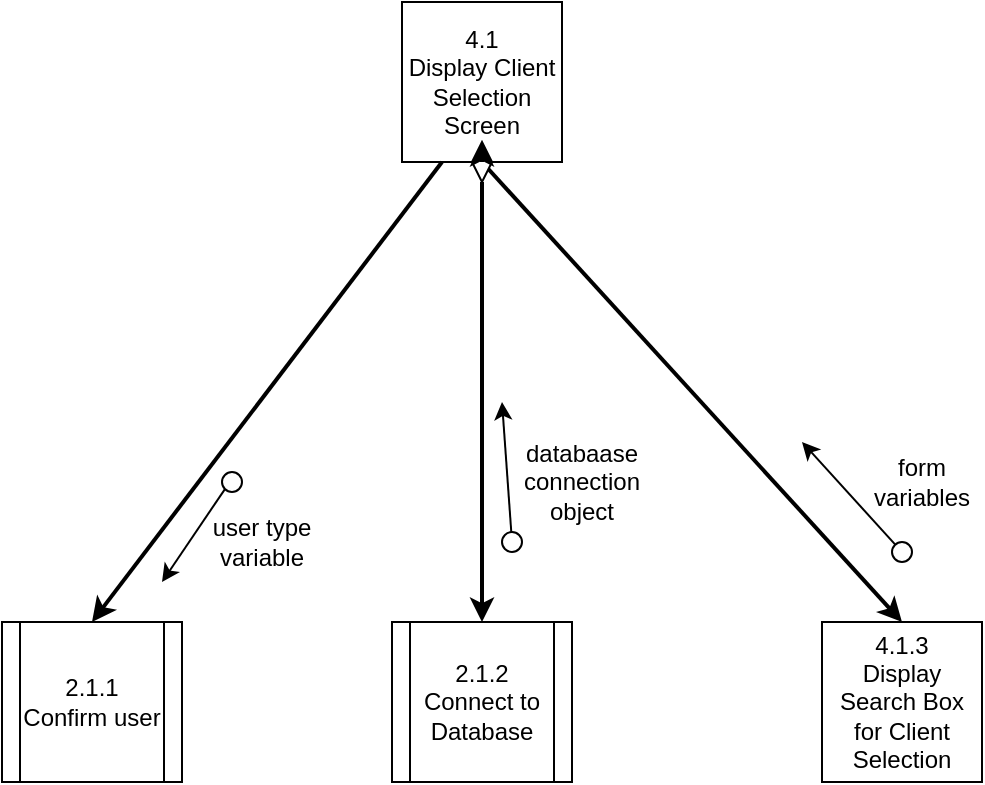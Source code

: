 <mxfile version="12.7.0" type="github" pages="4">
  <diagram id="3hFOW5Z3R_mzYnu1O9PT" name="4.1: Display Client Selection Screen">
    <mxGraphModel dx="1422" dy="762" grid="1" gridSize="10" guides="1" tooltips="1" connect="1" arrows="1" fold="1" page="1" pageScale="1" pageWidth="850" pageHeight="1100" math="0" shadow="0">
      <root>
        <mxCell id="0"/>
        <mxCell id="1" parent="0"/>
        <mxCell id="-jC7UEGRpU7TpvFKTlhZ-1" value="4.1&lt;br&gt;Display Client Selection Screen" style="whiteSpace=wrap;html=1;aspect=fixed;" parent="1" vertex="1">
          <mxGeometry x="350" y="50" width="80" height="80" as="geometry"/>
        </mxCell>
        <mxCell id="-jC7UEGRpU7TpvFKTlhZ-3" value="4.1.3&lt;br&gt;Display Search Box for Client Selection" style="whiteSpace=wrap;html=1;aspect=fixed;" parent="1" vertex="1">
          <mxGeometry x="560" y="360" width="80" height="80" as="geometry"/>
        </mxCell>
        <mxCell id="-jC7UEGRpU7TpvFKTlhZ-5" value="" style="endArrow=classic;html=1;exitX=0.5;exitY=1;exitDx=0;exitDy=0;strokeWidth=2;entryX=0.5;entryY=0;entryDx=0;entryDy=0;" parent="1" source="-jC7UEGRpU7TpvFKTlhZ-1" target="-jC7UEGRpU7TpvFKTlhZ-3" edge="1">
          <mxGeometry width="50" height="50" relative="1" as="geometry">
            <mxPoint x="490" y="220" as="sourcePoint"/>
            <mxPoint x="515" y="250" as="targetPoint"/>
          </mxGeometry>
        </mxCell>
        <mxCell id="FUqEIAW-83s2Uf2XI1ZU-1" value="2.1.2&lt;br&gt;Connect to Database" style="shape=process;whiteSpace=wrap;html=1;backgroundOutline=1;" parent="1" vertex="1">
          <mxGeometry x="345" y="360" width="90" height="80" as="geometry"/>
        </mxCell>
        <mxCell id="FUqEIAW-83s2Uf2XI1ZU-2" value="" style="endArrow=classic;html=1;strokeWidth=2;entryX=0.5;entryY=0;entryDx=0;entryDy=0;exitX=0.5;exitY=1;exitDx=0;exitDy=0;" parent="1" source="a53Tn5eMTCfNmm8YMm1Z-1" target="FUqEIAW-83s2Uf2XI1ZU-1" edge="1">
          <mxGeometry width="50" height="50" relative="1" as="geometry">
            <mxPoint x="490" y="560" as="sourcePoint"/>
            <mxPoint x="592.5" y="680" as="targetPoint"/>
          </mxGeometry>
        </mxCell>
        <mxCell id="FUqEIAW-83s2Uf2XI1ZU-3" value="2.1.1&lt;br&gt;Confirm user" style="shape=process;whiteSpace=wrap;html=1;backgroundOutline=1;" parent="1" vertex="1">
          <mxGeometry x="150" y="360" width="90" height="80" as="geometry"/>
        </mxCell>
        <mxCell id="FUqEIAW-83s2Uf2XI1ZU-4" value="" style="endArrow=classic;html=1;strokeWidth=2;entryX=0.5;entryY=0;entryDx=0;entryDy=0;exitX=0.25;exitY=1;exitDx=0;exitDy=0;" parent="1" source="-jC7UEGRpU7TpvFKTlhZ-1" target="FUqEIAW-83s2Uf2XI1ZU-3" edge="1">
          <mxGeometry width="50" height="50" relative="1" as="geometry">
            <mxPoint x="470" y="560" as="sourcePoint"/>
            <mxPoint x="525" y="680" as="targetPoint"/>
          </mxGeometry>
        </mxCell>
        <mxCell id="FUqEIAW-83s2Uf2XI1ZU-5" value="" style="endArrow=classic;html=1;exitX=0;exitY=1;exitDx=0;exitDy=0;" parent="1" source="FUqEIAW-83s2Uf2XI1ZU-6" edge="1">
          <mxGeometry width="50" height="50" relative="1" as="geometry">
            <mxPoint x="235" y="380" as="sourcePoint"/>
            <mxPoint x="230" y="340" as="targetPoint"/>
          </mxGeometry>
        </mxCell>
        <mxCell id="FUqEIAW-83s2Uf2XI1ZU-6" value="" style="ellipse;whiteSpace=wrap;html=1;aspect=fixed;fillColor=#FFFFFF;" parent="1" vertex="1">
          <mxGeometry x="260" y="285" width="10" height="10" as="geometry"/>
        </mxCell>
        <mxCell id="FUqEIAW-83s2Uf2XI1ZU-7" value="user type variable" style="text;html=1;strokeColor=none;fillColor=none;align=center;verticalAlign=middle;whiteSpace=wrap;rounded=0;" parent="1" vertex="1">
          <mxGeometry x="250" y="310" width="60" height="20" as="geometry"/>
        </mxCell>
        <mxCell id="FUqEIAW-83s2Uf2XI1ZU-8" value="" style="endArrow=classic;html=1;" parent="1" source="FUqEIAW-83s2Uf2XI1ZU-9" edge="1">
          <mxGeometry width="50" height="50" relative="1" as="geometry">
            <mxPoint x="335" y="400" as="sourcePoint"/>
            <mxPoint x="400" y="250" as="targetPoint"/>
            <Array as="points"/>
          </mxGeometry>
        </mxCell>
        <mxCell id="FUqEIAW-83s2Uf2XI1ZU-9" value="" style="ellipse;whiteSpace=wrap;html=1;aspect=fixed;fillColor=#FFFFFF;" parent="1" vertex="1">
          <mxGeometry x="400" y="315" width="10" height="10" as="geometry"/>
        </mxCell>
        <mxCell id="FUqEIAW-83s2Uf2XI1ZU-10" value="databaase connection object" style="text;html=1;strokeColor=none;fillColor=none;align=center;verticalAlign=middle;whiteSpace=wrap;rounded=0;" parent="1" vertex="1">
          <mxGeometry x="410" y="280" width="60" height="20" as="geometry"/>
        </mxCell>
        <mxCell id="FUqEIAW-83s2Uf2XI1ZU-15" value="form variables" style="text;html=1;strokeColor=none;fillColor=none;align=center;verticalAlign=middle;whiteSpace=wrap;rounded=0;" parent="1" vertex="1">
          <mxGeometry x="580" y="280" width="60" height="20" as="geometry"/>
        </mxCell>
        <mxCell id="FUqEIAW-83s2Uf2XI1ZU-16" value="" style="endArrow=classic;html=1;" parent="1" source="FUqEIAW-83s2Uf2XI1ZU-17" edge="1">
          <mxGeometry width="50" height="50" relative="1" as="geometry">
            <mxPoint x="530" y="410" as="sourcePoint"/>
            <mxPoint x="550" y="270" as="targetPoint"/>
            <Array as="points"/>
          </mxGeometry>
        </mxCell>
        <mxCell id="FUqEIAW-83s2Uf2XI1ZU-17" value="" style="ellipse;whiteSpace=wrap;html=1;aspect=fixed;fillColor=#FFFFFF;" parent="1" vertex="1">
          <mxGeometry x="595" y="320" width="10" height="10" as="geometry"/>
        </mxCell>
        <mxCell id="a53Tn5eMTCfNmm8YMm1Z-1" value="" style="rhombus;whiteSpace=wrap;html=1;" vertex="1" parent="1">
          <mxGeometry x="385" y="120" width="10" height="20" as="geometry"/>
        </mxCell>
        <mxCell id="a53Tn5eMTCfNmm8YMm1Z-6" value="" style="endArrow=classic;html=1;strokeWidth=2;entryX=0.5;entryY=0;entryDx=0;entryDy=0;exitX=0.5;exitY=1;exitDx=0;exitDy=0;" edge="1" parent="1" source="-jC7UEGRpU7TpvFKTlhZ-1" target="a53Tn5eMTCfNmm8YMm1Z-1">
          <mxGeometry width="50" height="50" relative="1" as="geometry">
            <mxPoint x="390" y="130" as="sourcePoint"/>
            <mxPoint x="390" y="360" as="targetPoint"/>
          </mxGeometry>
        </mxCell>
      </root>
    </mxGraphModel>
  </diagram>
  <diagram id="F1RM_9q_jcx5Py3mtiUx" name="4.2: Display List of Matching Clients">
    <mxGraphModel dx="1422" dy="762" grid="1" gridSize="10" guides="1" tooltips="1" connect="1" arrows="1" fold="1" page="1" pageScale="1" pageWidth="850" pageHeight="1100" math="0" shadow="0">
      <root>
        <mxCell id="-Nr-P25xU1xOzqZdTJlo-0"/>
        <mxCell id="-Nr-P25xU1xOzqZdTJlo-1" parent="-Nr-P25xU1xOzqZdTJlo-0"/>
        <mxCell id="dCQ53-PawWf8rJ2kzAHl-10" value="4.2&lt;br&gt;Display List of Matching Clients" style="whiteSpace=wrap;html=1;aspect=fixed;" parent="-Nr-P25xU1xOzqZdTJlo-1" vertex="1">
          <mxGeometry x="365" y="60" width="80" height="80" as="geometry"/>
        </mxCell>
        <mxCell id="dCQ53-PawWf8rJ2kzAHl-12" value="4.2.3&lt;br&gt;Display List of Clients Matching Search" style="whiteSpace=wrap;html=1;aspect=fixed;" parent="-Nr-P25xU1xOzqZdTJlo-1" vertex="1">
          <mxGeometry x="560" y="400" width="80" height="80" as="geometry"/>
        </mxCell>
        <mxCell id="dCQ53-PawWf8rJ2kzAHl-13" value="" style="endArrow=classic;html=1;exitX=0.75;exitY=1;exitDx=0;exitDy=0;strokeWidth=2;entryX=0.5;entryY=0;entryDx=0;entryDy=0;" parent="-Nr-P25xU1xOzqZdTJlo-1" source="dCQ53-PawWf8rJ2kzAHl-10" target="dCQ53-PawWf8rJ2kzAHl-12" edge="1">
          <mxGeometry width="50" height="50" relative="1" as="geometry">
            <mxPoint x="500" y="230" as="sourcePoint"/>
            <mxPoint x="525" y="260" as="targetPoint"/>
          </mxGeometry>
        </mxCell>
        <mxCell id="dCQ53-PawWf8rJ2kzAHl-14" value="" style="endArrow=classic;html=1;exitX=0.25;exitY=1;exitDx=0;exitDy=0;entryX=0.5;entryY=0;entryDx=0;entryDy=0;strokeWidth=2;" parent="-Nr-P25xU1xOzqZdTJlo-1" source="dCQ53-PawWf8rJ2kzAHl-10" target="dCQ53-PawWf8rJ2kzAHl-19" edge="1">
          <mxGeometry width="50" height="50" relative="1" as="geometry">
            <mxPoint x="250" y="180" as="sourcePoint"/>
            <mxPoint x="240" y="260" as="targetPoint"/>
          </mxGeometry>
        </mxCell>
        <mxCell id="dCQ53-PawWf8rJ2kzAHl-15" value="" style="endArrow=classic;html=1;exitX=0.5;exitY=1;exitDx=0;exitDy=0;entryX=0.5;entryY=0;entryDx=0;entryDy=0;strokeWidth=2;" parent="-Nr-P25xU1xOzqZdTJlo-1" source="dCQ53-PawWf8rJ2kzAHl-10" target="dCQ53-PawWf8rJ2kzAHl-18" edge="1">
          <mxGeometry width="50" height="50" relative="1" as="geometry">
            <mxPoint x="407.5" y="160" as="sourcePoint"/>
            <mxPoint x="400" y="260" as="targetPoint"/>
          </mxGeometry>
        </mxCell>
        <mxCell id="dCQ53-PawWf8rJ2kzAHl-16" value="3.2.2.1&lt;br&gt;Retrieve Records for Clients that Match Search" style="shape=process;whiteSpace=wrap;html=1;backgroundOutline=1;" parent="-Nr-P25xU1xOzqZdTJlo-1" vertex="1">
          <mxGeometry x="355" y="650" width="100" height="90" as="geometry"/>
        </mxCell>
        <mxCell id="dCQ53-PawWf8rJ2kzAHl-17" value="" style="endArrow=classic;html=1;strokeWidth=2;entryX=0.5;entryY=0;entryDx=0;entryDy=0;exitX=0.5;exitY=1;exitDx=0;exitDy=0;" parent="-Nr-P25xU1xOzqZdTJlo-1" source="dCQ53-PawWf8rJ2kzAHl-18" target="dCQ53-PawWf8rJ2kzAHl-16" edge="1">
          <mxGeometry width="50" height="50" relative="1" as="geometry">
            <mxPoint x="320" y="480" as="sourcePoint"/>
            <mxPoint x="425" y="572.5" as="targetPoint"/>
          </mxGeometry>
        </mxCell>
        <mxCell id="dCQ53-PawWf8rJ2kzAHl-18" value="1.1.4&lt;br&gt;Get Required Information from Database" style="shape=process;whiteSpace=wrap;html=1;backgroundOutline=1;" parent="-Nr-P25xU1xOzqZdTJlo-1" vertex="1">
          <mxGeometry x="360" y="400" width="90" height="90" as="geometry"/>
        </mxCell>
        <mxCell id="dCQ53-PawWf8rJ2kzAHl-19" value="1.1.3&lt;br&gt;Connect to Database" style="shape=process;whiteSpace=wrap;html=1;backgroundOutline=1;" parent="-Nr-P25xU1xOzqZdTJlo-1" vertex="1">
          <mxGeometry x="160" y="400" width="90" height="80" as="geometry"/>
        </mxCell>
        <mxCell id="ieg59urQV2q8lDzfG4ak-0" value="" style="endArrow=classic;html=1;" parent="-Nr-P25xU1xOzqZdTJlo-1" source="ieg59urQV2q8lDzfG4ak-1" edge="1">
          <mxGeometry width="50" height="50" relative="1" as="geometry">
            <mxPoint x="135" y="440" as="sourcePoint"/>
            <mxPoint x="250" y="290" as="targetPoint"/>
            <Array as="points"/>
          </mxGeometry>
        </mxCell>
        <mxCell id="ieg59urQV2q8lDzfG4ak-1" value="" style="ellipse;whiteSpace=wrap;html=1;aspect=fixed;fillColor=#FFFFFF;" parent="-Nr-P25xU1xOzqZdTJlo-1" vertex="1">
          <mxGeometry x="200" y="355" width="10" height="10" as="geometry"/>
        </mxCell>
        <mxCell id="ieg59urQV2q8lDzfG4ak-2" value="databaase connection object" style="text;html=1;strokeColor=none;fillColor=none;align=center;verticalAlign=middle;whiteSpace=wrap;rounded=0;" parent="-Nr-P25xU1xOzqZdTJlo-1" vertex="1">
          <mxGeometry x="160" y="300" width="60" height="20" as="geometry"/>
        </mxCell>
        <mxCell id="xuG-55B-NNox57E8hvYv-0" value="form variables" style="text;html=1;strokeColor=none;fillColor=none;align=center;verticalAlign=middle;whiteSpace=wrap;rounded=0;" parent="-Nr-P25xU1xOzqZdTJlo-1" vertex="1">
          <mxGeometry x="330" y="300" width="60" height="20" as="geometry"/>
        </mxCell>
        <mxCell id="xuG-55B-NNox57E8hvYv-1" value="" style="endArrow=classic;html=1;exitX=0.5;exitY=1;exitDx=0;exitDy=0;" parent="-Nr-P25xU1xOzqZdTJlo-1" source="xuG-55B-NNox57E8hvYv-2" edge="1">
          <mxGeometry width="50" height="50" relative="1" as="geometry">
            <mxPoint x="400" y="280" as="sourcePoint"/>
            <mxPoint x="385" y="350" as="targetPoint"/>
            <Array as="points"/>
          </mxGeometry>
        </mxCell>
        <mxCell id="xuG-55B-NNox57E8hvYv-2" value="" style="ellipse;whiteSpace=wrap;html=1;aspect=fixed;fillColor=#FFFFFF;" parent="-Nr-P25xU1xOzqZdTJlo-1" vertex="1">
          <mxGeometry x="380" y="270" width="10" height="10" as="geometry"/>
        </mxCell>
        <mxCell id="xuG-55B-NNox57E8hvYv-5" value="form variables" style="text;html=1;strokeColor=none;fillColor=none;align=center;verticalAlign=middle;whiteSpace=wrap;rounded=0;" parent="-Nr-P25xU1xOzqZdTJlo-1" vertex="1">
          <mxGeometry x="340" y="570" width="60" height="20" as="geometry"/>
        </mxCell>
        <mxCell id="xuG-55B-NNox57E8hvYv-6" value="" style="endArrow=classic;html=1;exitX=0.5;exitY=1;exitDx=0;exitDy=0;" parent="-Nr-P25xU1xOzqZdTJlo-1" source="xuG-55B-NNox57E8hvYv-7" edge="1">
          <mxGeometry width="50" height="50" relative="1" as="geometry">
            <mxPoint x="410" y="550" as="sourcePoint"/>
            <mxPoint x="395" y="620" as="targetPoint"/>
            <Array as="points"/>
          </mxGeometry>
        </mxCell>
        <mxCell id="xuG-55B-NNox57E8hvYv-7" value="" style="ellipse;whiteSpace=wrap;html=1;aspect=fixed;fillColor=#FFFFFF;" parent="-Nr-P25xU1xOzqZdTJlo-1" vertex="1">
          <mxGeometry x="390" y="540" width="10" height="10" as="geometry"/>
        </mxCell>
        <mxCell id="xuG-55B-NNox57E8hvYv-8" value="clients that match search" style="text;html=1;strokeColor=none;fillColor=none;align=center;verticalAlign=middle;whiteSpace=wrap;rounded=0;" parent="-Nr-P25xU1xOzqZdTJlo-1" vertex="1">
          <mxGeometry x="420" y="570" width="60" height="20" as="geometry"/>
        </mxCell>
        <mxCell id="xuG-55B-NNox57E8hvYv-9" value="" style="endArrow=classic;html=1;exitX=0.5;exitY=1;exitDx=0;exitDy=0;" parent="-Nr-P25xU1xOzqZdTJlo-1" source="xuG-55B-NNox57E8hvYv-10" edge="1">
          <mxGeometry width="50" height="50" relative="1" as="geometry">
            <mxPoint x="490" y="550" as="sourcePoint"/>
            <mxPoint x="415" y="540" as="targetPoint"/>
            <Array as="points"/>
          </mxGeometry>
        </mxCell>
        <mxCell id="xuG-55B-NNox57E8hvYv-10" value="" style="ellipse;whiteSpace=wrap;html=1;aspect=fixed;fillColor=#FFFFFF;" parent="-Nr-P25xU1xOzqZdTJlo-1" vertex="1">
          <mxGeometry x="410" y="610" width="10" height="10" as="geometry"/>
        </mxCell>
        <mxCell id="xuG-55B-NNox57E8hvYv-12" value="" style="endArrow=classic;html=1;exitX=0.5;exitY=1;exitDx=0;exitDy=0;" parent="-Nr-P25xU1xOzqZdTJlo-1" source="xuG-55B-NNox57E8hvYv-13" edge="1">
          <mxGeometry width="50" height="50" relative="1" as="geometry">
            <mxPoint x="500" y="280" as="sourcePoint"/>
            <mxPoint x="425" y="270" as="targetPoint"/>
            <Array as="points"/>
          </mxGeometry>
        </mxCell>
        <mxCell id="xuG-55B-NNox57E8hvYv-13" value="" style="ellipse;whiteSpace=wrap;html=1;aspect=fixed;fillColor=#FFFFFF;" parent="-Nr-P25xU1xOzqZdTJlo-1" vertex="1">
          <mxGeometry x="420" y="340" width="10" height="10" as="geometry"/>
        </mxCell>
        <mxCell id="xuG-55B-NNox57E8hvYv-14" value="clients that match search" style="text;html=1;strokeColor=none;fillColor=none;align=center;verticalAlign=middle;whiteSpace=wrap;rounded=0;" parent="-Nr-P25xU1xOzqZdTJlo-1" vertex="1">
          <mxGeometry x="430" y="300" width="60" height="20" as="geometry"/>
        </mxCell>
        <mxCell id="xuG-55B-NNox57E8hvYv-15" value="" style="endArrow=classic;html=1;exitX=1;exitY=1;exitDx=0;exitDy=0;" parent="-Nr-P25xU1xOzqZdTJlo-1" source="xuG-55B-NNox57E8hvYv-16" edge="1">
          <mxGeometry width="50" height="50" relative="1" as="geometry">
            <mxPoint x="590" y="245" as="sourcePoint"/>
            <mxPoint x="570" y="385" as="targetPoint"/>
            <Array as="points"/>
          </mxGeometry>
        </mxCell>
        <mxCell id="xuG-55B-NNox57E8hvYv-16" value="" style="ellipse;whiteSpace=wrap;html=1;aspect=fixed;fillColor=#FFFFFF;" parent="-Nr-P25xU1xOzqZdTJlo-1" vertex="1">
          <mxGeometry x="510" y="305" width="10" height="10" as="geometry"/>
        </mxCell>
        <mxCell id="xuG-55B-NNox57E8hvYv-17" value="clients that match search" style="text;html=1;strokeColor=none;fillColor=none;align=center;verticalAlign=middle;whiteSpace=wrap;rounded=0;" parent="-Nr-P25xU1xOzqZdTJlo-1" vertex="1">
          <mxGeometry x="480" y="355" width="60" height="20" as="geometry"/>
        </mxCell>
        <mxCell id="XR7LbfMyW3Y3ejbgkXcj-0" value="" style="endArrow=classic;html=1;" parent="-Nr-P25xU1xOzqZdTJlo-1" source="XR7LbfMyW3Y3ejbgkXcj-1" edge="1">
          <mxGeometry width="50" height="50" relative="1" as="geometry">
            <mxPoint x="530" y="450" as="sourcePoint"/>
            <mxPoint x="550" y="300" as="targetPoint"/>
            <Array as="points"/>
          </mxGeometry>
        </mxCell>
        <mxCell id="XR7LbfMyW3Y3ejbgkXcj-1" value="" style="ellipse;whiteSpace=wrap;html=1;aspect=fixed;fillColor=#FFFFFF;" parent="-Nr-P25xU1xOzqZdTJlo-1" vertex="1">
          <mxGeometry x="595" y="365" width="10" height="10" as="geometry"/>
        </mxCell>
        <mxCell id="XR7LbfMyW3Y3ejbgkXcj-2" value="selected client" style="text;html=1;strokeColor=none;fillColor=none;align=center;verticalAlign=middle;whiteSpace=wrap;rounded=0;" parent="-Nr-P25xU1xOzqZdTJlo-1" vertex="1">
          <mxGeometry x="580" y="305" width="60" height="20" as="geometry"/>
        </mxCell>
      </root>
    </mxGraphModel>
  </diagram>
  <diagram id="xISIQRQe_gho9sSVnVKx" name="4.3: Retrieve Client Information">
    <mxGraphModel dx="1422" dy="762" grid="1" gridSize="10" guides="1" tooltips="1" connect="1" arrows="1" fold="1" page="1" pageScale="1" pageWidth="850" pageHeight="1100" math="0" shadow="0">
      <root>
        <mxCell id="cdTqETiYfnMIgkRR2k1p-0"/>
        <mxCell id="cdTqETiYfnMIgkRR2k1p-1" parent="cdTqETiYfnMIgkRR2k1p-0"/>
        <mxCell id="aB-P10DCuMT9wa6v4tdq-0" value="4.3&lt;br&gt;Retrieve Client Information" style="whiteSpace=wrap;html=1;aspect=fixed;" parent="cdTqETiYfnMIgkRR2k1p-1" vertex="1">
          <mxGeometry x="355" y="50" width="80" height="80" as="geometry"/>
        </mxCell>
        <mxCell id="aB-P10DCuMT9wa6v4tdq-1" value="4.3.2&lt;br&gt;Display Information of Selected Client to be Edited" style="whiteSpace=wrap;html=1;aspect=fixed;" parent="cdTqETiYfnMIgkRR2k1p-1" vertex="1">
          <mxGeometry x="490" y="240" width="90" height="90" as="geometry"/>
        </mxCell>
        <mxCell id="aB-P10DCuMT9wa6v4tdq-2" value="" style="endArrow=classic;html=1;exitX=0.75;exitY=1;exitDx=0;exitDy=0;strokeWidth=2;entryX=0.5;entryY=0;entryDx=0;entryDy=0;" parent="cdTqETiYfnMIgkRR2k1p-1" source="aB-P10DCuMT9wa6v4tdq-0" target="aB-P10DCuMT9wa6v4tdq-1" edge="1">
          <mxGeometry width="50" height="50" relative="1" as="geometry">
            <mxPoint x="490" y="220" as="sourcePoint"/>
            <mxPoint x="515" y="250" as="targetPoint"/>
          </mxGeometry>
        </mxCell>
        <mxCell id="aB-P10DCuMT9wa6v4tdq-3" value="" style="endArrow=classic;html=1;exitX=0.25;exitY=1;exitDx=0;exitDy=0;entryX=0.5;entryY=0;entryDx=0;entryDy=0;strokeWidth=2;" parent="cdTqETiYfnMIgkRR2k1p-1" source="aB-P10DCuMT9wa6v4tdq-0" target="aB-P10DCuMT9wa6v4tdq-5" edge="1">
          <mxGeometry width="50" height="50" relative="1" as="geometry">
            <mxPoint x="397.5" y="150" as="sourcePoint"/>
            <mxPoint x="390" y="250" as="targetPoint"/>
          </mxGeometry>
        </mxCell>
        <mxCell id="aB-P10DCuMT9wa6v4tdq-4" value="" style="endArrow=classic;html=1;strokeWidth=2;entryX=0.5;entryY=0;entryDx=0;entryDy=0;exitX=0.5;exitY=1;exitDx=0;exitDy=0;" parent="cdTqETiYfnMIgkRR2k1p-1" source="aB-P10DCuMT9wa6v4tdq-5" target="aB-P10DCuMT9wa6v4tdq-6" edge="1">
          <mxGeometry width="50" height="50" relative="1" as="geometry">
            <mxPoint x="305" y="330" as="sourcePoint"/>
            <mxPoint x="270" y="400" as="targetPoint"/>
          </mxGeometry>
        </mxCell>
        <mxCell id="aB-P10DCuMT9wa6v4tdq-5" value="1.1.4&lt;br&gt;Get Required Information from Database" style="shape=process;whiteSpace=wrap;html=1;backgroundOutline=1;" parent="cdTqETiYfnMIgkRR2k1p-1" vertex="1">
          <mxGeometry x="225" y="240" width="90" height="90" as="geometry"/>
        </mxCell>
        <mxCell id="aB-P10DCuMT9wa6v4tdq-6" value="4.3.1.1&lt;br&gt;Retrieve Record of Selected Client" style="whiteSpace=wrap;html=1;aspect=fixed;" parent="cdTqETiYfnMIgkRR2k1p-1" vertex="1">
          <mxGeometry x="80" y="480" width="80" height="80" as="geometry"/>
        </mxCell>
        <mxCell id="aB-P10DCuMT9wa6v4tdq-8" value="" style="endArrow=classic;html=1;strokeWidth=2;entryX=0.5;entryY=0;entryDx=0;entryDy=0;exitX=0.5;exitY=1;exitDx=0;exitDy=0;" parent="cdTqETiYfnMIgkRR2k1p-1" source="aB-P10DCuMT9wa6v4tdq-5" target="aB-P10DCuMT9wa6v4tdq-18" edge="1">
          <mxGeometry width="50" height="50" relative="1" as="geometry">
            <mxPoint x="290" y="350" as="sourcePoint"/>
            <mxPoint x="340" y="390" as="targetPoint"/>
          </mxGeometry>
        </mxCell>
        <mxCell id="aB-P10DCuMT9wa6v4tdq-18" value="2.1.4.1&lt;br&gt;Retrieve List of Group Homes from Group Home Table" style="shape=process;whiteSpace=wrap;html=1;backgroundOutline=1;" parent="cdTqETiYfnMIgkRR2k1p-1" vertex="1">
          <mxGeometry x="335" y="480" width="100" height="90" as="geometry"/>
        </mxCell>
        <mxCell id="WA6iJantBficnbpjdJEr-0" value="selected client information" style="text;html=1;strokeColor=none;fillColor=none;align=center;verticalAlign=middle;whiteSpace=wrap;rounded=0;" parent="cdTqETiYfnMIgkRR2k1p-1" vertex="1">
          <mxGeometry x="255" y="140" width="60" height="20" as="geometry"/>
        </mxCell>
        <mxCell id="MhI_9DV8TZqwXDDJCkkJ-0" value="" style="endArrow=classic;html=1;exitX=0;exitY=1;exitDx=0;exitDy=0;" parent="cdTqETiYfnMIgkRR2k1p-1" source="MhI_9DV8TZqwXDDJCkkJ-1" edge="1">
          <mxGeometry width="50" height="50" relative="1" as="geometry">
            <mxPoint x="340" y="140" as="sourcePoint"/>
            <mxPoint x="290" y="200" as="targetPoint"/>
            <Array as="points"/>
          </mxGeometry>
        </mxCell>
        <mxCell id="MhI_9DV8TZqwXDDJCkkJ-1" value="" style="ellipse;whiteSpace=wrap;html=1;aspect=fixed;fillColor=#FFFFFF;" parent="cdTqETiYfnMIgkRR2k1p-1" vertex="1">
          <mxGeometry x="335" y="140" width="10" height="10" as="geometry"/>
        </mxCell>
        <mxCell id="MhI_9DV8TZqwXDDJCkkJ-3" value="" style="endArrow=classic;html=1;" parent="cdTqETiYfnMIgkRR2k1p-1" target="MhI_9DV8TZqwXDDJCkkJ-1" edge="1">
          <mxGeometry width="50" height="50" relative="1" as="geometry">
            <mxPoint x="340" y="140" as="sourcePoint"/>
            <mxPoint x="290" y="190" as="targetPoint"/>
            <Array as="points"/>
          </mxGeometry>
        </mxCell>
        <mxCell id="VfBUkJMUV-wUwRXfR-bq-16" value="query database for client&amp;nbsp;" style="text;html=1;strokeColor=none;fillColor=none;align=center;verticalAlign=middle;whiteSpace=wrap;rounded=0;" parent="cdTqETiYfnMIgkRR2k1p-1" vertex="1">
          <mxGeometry x="135" y="360" width="60" height="20" as="geometry"/>
        </mxCell>
        <mxCell id="VfBUkJMUV-wUwRXfR-bq-17" value="" style="endArrow=classic;html=1;exitX=0;exitY=1;exitDx=0;exitDy=0;" parent="cdTqETiYfnMIgkRR2k1p-1" source="VfBUkJMUV-wUwRXfR-bq-18" edge="1">
          <mxGeometry width="50" height="50" relative="1" as="geometry">
            <mxPoint x="225" y="380" as="sourcePoint"/>
            <mxPoint x="160" y="420" as="targetPoint"/>
            <Array as="points"/>
          </mxGeometry>
        </mxCell>
        <mxCell id="VfBUkJMUV-wUwRXfR-bq-18" value="" style="ellipse;whiteSpace=wrap;html=1;aspect=fixed;fillColor=#FFFFFF;" parent="cdTqETiYfnMIgkRR2k1p-1" vertex="1">
          <mxGeometry x="205" y="360" width="10" height="10" as="geometry"/>
        </mxCell>
        <mxCell id="VfBUkJMUV-wUwRXfR-bq-20" value="client information" style="text;html=1;strokeColor=none;fillColor=none;align=center;verticalAlign=middle;whiteSpace=wrap;rounded=0;" parent="cdTqETiYfnMIgkRR2k1p-1" vertex="1">
          <mxGeometry x="195" y="415" width="60" height="40" as="geometry"/>
        </mxCell>
        <mxCell id="VfBUkJMUV-wUwRXfR-bq-21" value="" style="endArrow=classic;html=1;exitX=0;exitY=1;exitDx=0;exitDy=0;" parent="cdTqETiYfnMIgkRR2k1p-1" source="VfBUkJMUV-wUwRXfR-bq-22" edge="1">
          <mxGeometry width="50" height="50" relative="1" as="geometry">
            <mxPoint x="265" y="600" as="sourcePoint"/>
            <mxPoint x="240" y="390" as="targetPoint"/>
            <Array as="points"/>
          </mxGeometry>
        </mxCell>
        <mxCell id="VfBUkJMUV-wUwRXfR-bq-22" value="" style="ellipse;whiteSpace=wrap;html=1;aspect=fixed;fillColor=#FFFFFF;" parent="cdTqETiYfnMIgkRR2k1p-1" vertex="1">
          <mxGeometry x="180" y="440" width="10" height="10" as="geometry"/>
        </mxCell>
        <mxCell id="VfBUkJMUV-wUwRXfR-bq-24" value="query database for group home" style="text;html=1;strokeColor=none;fillColor=none;align=center;verticalAlign=middle;whiteSpace=wrap;rounded=0;" parent="cdTqETiYfnMIgkRR2k1p-1" vertex="1">
          <mxGeometry x="275" y="445" width="60" height="20" as="geometry"/>
        </mxCell>
        <mxCell id="VfBUkJMUV-wUwRXfR-bq-25" value="" style="endArrow=classic;html=1;exitX=1;exitY=1;exitDx=0;exitDy=0;" parent="cdTqETiYfnMIgkRR2k1p-1" source="VfBUkJMUV-wUwRXfR-bq-26" edge="1">
          <mxGeometry width="50" height="50" relative="1" as="geometry">
            <mxPoint x="340" y="400" as="sourcePoint"/>
            <mxPoint x="360" y="470" as="targetPoint"/>
            <Array as="points"/>
          </mxGeometry>
        </mxCell>
        <mxCell id="VfBUkJMUV-wUwRXfR-bq-26" value="" style="ellipse;whiteSpace=wrap;html=1;aspect=fixed;fillColor=#FFFFFF;" parent="cdTqETiYfnMIgkRR2k1p-1" vertex="1">
          <mxGeometry x="305" y="405" width="10" height="10" as="geometry"/>
        </mxCell>
        <mxCell id="VfBUkJMUV-wUwRXfR-bq-28" value="group home information" style="text;html=1;strokeColor=none;fillColor=none;align=center;verticalAlign=middle;whiteSpace=wrap;rounded=0;" parent="cdTqETiYfnMIgkRR2k1p-1" vertex="1">
          <mxGeometry x="365" y="390" width="60" height="40" as="geometry"/>
        </mxCell>
        <mxCell id="VfBUkJMUV-wUwRXfR-bq-29" value="" style="endArrow=classic;html=1;exitX=0;exitY=0;exitDx=0;exitDy=0;" parent="cdTqETiYfnMIgkRR2k1p-1" source="VfBUkJMUV-wUwRXfR-bq-30" edge="1">
          <mxGeometry width="50" height="50" relative="1" as="geometry">
            <mxPoint x="430" y="600" as="sourcePoint"/>
            <mxPoint x="340" y="400" as="targetPoint"/>
            <Array as="points"/>
          </mxGeometry>
        </mxCell>
        <mxCell id="VfBUkJMUV-wUwRXfR-bq-30" value="" style="ellipse;whiteSpace=wrap;html=1;aspect=fixed;fillColor=#FFFFFF;" parent="cdTqETiYfnMIgkRR2k1p-1" vertex="1">
          <mxGeometry x="380" y="450" width="10" height="10" as="geometry"/>
        </mxCell>
        <mxCell id="VfBUkJMUV-wUwRXfR-bq-35" value="group home&lt;br&gt;&amp;amp; client information" style="text;html=1;strokeColor=none;fillColor=none;align=center;verticalAlign=middle;whiteSpace=wrap;rounded=0;" parent="cdTqETiYfnMIgkRR2k1p-1" vertex="1">
          <mxGeometry x="325" y="195" width="60" height="40" as="geometry"/>
        </mxCell>
        <mxCell id="VfBUkJMUV-wUwRXfR-bq-36" value="" style="endArrow=classic;html=1;exitX=1;exitY=0;exitDx=0;exitDy=0;" parent="cdTqETiYfnMIgkRR2k1p-1" source="VfBUkJMUV-wUwRXfR-bq-37" edge="1">
          <mxGeometry width="50" height="50" relative="1" as="geometry">
            <mxPoint x="430" y="420" as="sourcePoint"/>
            <mxPoint x="370" y="160" as="targetPoint"/>
            <Array as="points"/>
          </mxGeometry>
        </mxCell>
        <mxCell id="VfBUkJMUV-wUwRXfR-bq-37" value="" style="ellipse;whiteSpace=wrap;html=1;aspect=fixed;fillColor=#FFFFFF;" parent="cdTqETiYfnMIgkRR2k1p-1" vertex="1">
          <mxGeometry x="315" y="210" width="10" height="10" as="geometry"/>
        </mxCell>
        <mxCell id="VfBUkJMUV-wUwRXfR-bq-41" value="group home&lt;br&gt;&amp;amp; client information" style="text;html=1;strokeColor=none;fillColor=none;align=center;verticalAlign=middle;whiteSpace=wrap;rounded=0;" parent="cdTqETiYfnMIgkRR2k1p-1" vertex="1">
          <mxGeometry x="400" y="195" width="60" height="40" as="geometry"/>
        </mxCell>
        <mxCell id="VfBUkJMUV-wUwRXfR-bq-42" value="" style="endArrow=classic;html=1;exitX=1;exitY=1;exitDx=0;exitDy=0;" parent="cdTqETiYfnMIgkRR2k1p-1" source="VfBUkJMUV-wUwRXfR-bq-43" edge="1">
          <mxGeometry width="50" height="50" relative="1" as="geometry">
            <mxPoint x="505" y="420" as="sourcePoint"/>
            <mxPoint x="490" y="230" as="targetPoint"/>
            <Array as="points"/>
          </mxGeometry>
        </mxCell>
        <mxCell id="VfBUkJMUV-wUwRXfR-bq-43" value="" style="ellipse;whiteSpace=wrap;html=1;aspect=fixed;fillColor=#FFFFFF;" parent="cdTqETiYfnMIgkRR2k1p-1" vertex="1">
          <mxGeometry x="425" y="165" width="10" height="10" as="geometry"/>
        </mxCell>
        <mxCell id="as2-aul3CNWwFJYwgWLk-1" value="" style="endArrow=classic;html=1;exitX=1;exitY=1;exitDx=0;exitDy=0;" parent="cdTqETiYfnMIgkRR2k1p-1" source="as2-aul3CNWwFJYwgWLk-2" edge="1">
          <mxGeometry width="50" height="50" relative="1" as="geometry">
            <mxPoint x="615" y="380" as="sourcePoint"/>
            <mxPoint x="450" y="140" as="targetPoint"/>
            <Array as="points"/>
          </mxGeometry>
        </mxCell>
        <mxCell id="as2-aul3CNWwFJYwgWLk-2" value="" style="ellipse;whiteSpace=wrap;html=1;aspect=fixed;fillColor=#FFFFFF;" parent="cdTqETiYfnMIgkRR2k1p-1" vertex="1">
          <mxGeometry x="510" y="195" width="10" height="10" as="geometry"/>
        </mxCell>
        <mxCell id="Yla2l5NkpeeCR4cRD5Ed-2" value="Text" style="text;html=1;align=center;verticalAlign=middle;resizable=0;points=[];autosize=1;" parent="cdTqETiYfnMIgkRR2k1p-1" vertex="1">
          <mxGeometry x="161" y="372" width="40" height="20" as="geometry"/>
        </mxCell>
        <mxCell id="Yla2l5NkpeeCR4cRD5Ed-3" value="Text" style="text;html=1;strokeColor=none;fillColor=none;align=center;verticalAlign=middle;whiteSpace=wrap;rounded=0;" parent="cdTqETiYfnMIgkRR2k1p-1" vertex="1">
          <mxGeometry x="505" y="135" width="60" height="20" as="geometry"/>
        </mxCell>
      </root>
    </mxGraphModel>
  </diagram>
  <diagram id="CuqavR4DMDMTF4DsStrx" name="4.4 Update Client Record">
        <mxGraphModel dx="1422" dy="796" grid="1" gridSize="10" guides="1" tooltips="1" connect="1" arrows="1" fold="1" page="1" pageScale="1" pageWidth="850" pageHeight="1100" math="0" shadow="0">
            <root>
                <mxCell id="yxSIzBH1ZKQiKf1x3kyn-0"/>
                <mxCell id="yxSIzBH1ZKQiKf1x3kyn-1" parent="yxSIzBH1ZKQiKf1x3kyn-0"/>
                <mxCell id="6GKBgPLEXWyGjKQGTRla-0" value="4.4&lt;br&gt;Update Client Record" style="whiteSpace=wrap;html=1;aspect=fixed;" parent="yxSIzBH1ZKQiKf1x3kyn-1" vertex="1">
                    <mxGeometry x="420" y="70" width="80" height="80" as="geometry"/>
                  </mxCell>
                <mxCell id="6GKBgPLEXWyGjKQGTRla-1" value="" style="endArrow=classic;html=1;exitX=0.25;exitY=1;exitDx=0;exitDy=0;entryX=0.5;entryY=0;entryDx=0;entryDy=0;strokeWidth=2;" parent="yxSIzBH1ZKQiKf1x3kyn-1" source="6GKBgPLEXWyGjKQGTRla-0" target="6GKBgPLEXWyGjKQGTRla-2" edge="1">
                    <mxGeometry width="50" height="50" relative="1" as="geometry">
                        <mxPoint x="310" y="190" as="sourcePoint"/>
                        <mxPoint x="160" y="270" as="targetPoint"/>
                      </mxGeometry>
                  </mxCell>
                <mxCell id="6GKBgPLEXWyGjKQGTRla-2" value="&lt;span style=&quot;white-space: normal&quot;&gt;1.2.1&lt;br&gt;&lt;/span&gt;Retrieve Submitted Form Data" style="shape=process;whiteSpace=wrap;html=1;backgroundOutline=1;" parent="yxSIzBH1ZKQiKf1x3kyn-1" vertex="1">
                    <mxGeometry x="190" y="400" width="90" height="80" as="geometry"/>
                  </mxCell>
                <mxCell id="6GKBgPLEXWyGjKQGTRla-3" value="&lt;span style=&quot;white-space: normal&quot;&gt;1.2.2&lt;br&gt;&lt;/span&gt;Verify Submitted Form Data" style="shape=process;whiteSpace=wrap;html=1;backgroundOutline=1;" parent="yxSIzBH1ZKQiKf1x3kyn-1" vertex="1">
                    <mxGeometry x="415" y="400" width="90" height="80" as="geometry"/>
                  </mxCell>
                <mxCell id="6GKBgPLEXWyGjKQGTRla-4" value="" style="endArrow=classic;html=1;exitX=0.5;exitY=1;exitDx=0;exitDy=0;entryX=0.5;entryY=0;entryDx=0;entryDy=0;strokeWidth=2;" parent="yxSIzBH1ZKQiKf1x3kyn-1" source="6GKBgPLEXWyGjKQGTRla-0" target="6GKBgPLEXWyGjKQGTRla-3" edge="1">
                    <mxGeometry width="50" height="50" relative="1" as="geometry">
                        <mxPoint x="467.5" y="170" as="sourcePoint"/>
                        <mxPoint x="262.5" y="290" as="targetPoint"/>
                      </mxGeometry>
                  </mxCell>
                <mxCell id="6GKBgPLEXWyGjKQGTRla-5" value="" style="endArrow=classic;html=1;strokeWidth=2;entryX=0.5;entryY=0;entryDx=0;entryDy=0;exitX=0.75;exitY=1;exitDx=0;exitDy=0;" parent="yxSIzBH1ZKQiKf1x3kyn-1" source="6GKBgPLEXWyGjKQGTRla-0" target="6GKBgPLEXWyGjKQGTRla-6" edge="1">
                    <mxGeometry width="50" height="50" relative="1" as="geometry">
                        <mxPoint x="480" y="130" as="sourcePoint"/>
                        <mxPoint x="560" y="270" as="targetPoint"/>
                      </mxGeometry>
                  </mxCell>
                <mxCell id="6GKBgPLEXWyGjKQGTRla-6" value="4.4.3&lt;br&gt;Update Client Record with Submitted Form Data" style="whiteSpace=wrap;html=1;aspect=fixed;" parent="yxSIzBH1ZKQiKf1x3kyn-1" vertex="1">
                    <mxGeometry x="690" y="400" width="90" height="90" as="geometry"/>
                  </mxCell>
                <mxCell id="6GKBgPLEXWyGjKQGTRla-7" value="" style="endArrow=classic;html=1;curved=1;" parent="yxSIzBH1ZKQiKf1x3kyn-1" edge="1">
                    <mxGeometry width="50" height="50" relative="1" as="geometry">
                        <mxPoint x="455" y="150.0" as="sourcePoint"/>
                        <mxPoint x="430" y="150" as="targetPoint"/>
                        <Array as="points">
                            <mxPoint x="490" y="160"/>
                            <mxPoint x="470" y="180"/>
                            <mxPoint x="410" y="180"/>
                            <mxPoint x="400" y="160"/>
                          </Array>
                      </mxGeometry>
                  </mxCell>
                <mxCell id="_J9xvT71IVtFvnf7Stqk-0" value="form data" style="text;html=1;strokeColor=none;fillColor=none;align=center;verticalAlign=middle;whiteSpace=wrap;rounded=0;" vertex="1" parent="yxSIzBH1ZKQiKf1x3kyn-1">
                    <mxGeometry x="590" y="330" width="60" height="40" as="geometry"/>
                  </mxCell>
                <mxCell id="_J9xvT71IVtFvnf7Stqk-1" value="" style="endArrow=classic;html=1;exitX=1;exitY=1;exitDx=0;exitDy=0;" edge="1" parent="yxSIzBH1ZKQiKf1x3kyn-1" source="_J9xvT71IVtFvnf7Stqk-2">
                    <mxGeometry width="50" height="50" relative="1" as="geometry">
                        <mxPoint x="705" y="565" as="sourcePoint"/>
                        <mxPoint x="690" y="375" as="targetPoint"/>
                        <Array as="points"/>
                      </mxGeometry>
                  </mxCell>
                <mxCell id="_J9xvT71IVtFvnf7Stqk-2" value="" style="ellipse;whiteSpace=wrap;html=1;aspect=fixed;fillColor=#FFFFFF;" vertex="1" parent="yxSIzBH1ZKQiKf1x3kyn-1">
                    <mxGeometry x="625" y="310" width="10" height="10" as="geometry"/>
                  </mxCell>
                <mxCell id="_J9xvT71IVtFvnf7Stqk-3" value="form data" style="text;html=1;strokeColor=none;fillColor=none;align=center;verticalAlign=middle;whiteSpace=wrap;rounded=0;" vertex="1" parent="yxSIzBH1ZKQiKf1x3kyn-1">
                    <mxGeometry x="300" y="330" width="60" height="20" as="geometry"/>
                  </mxCell>
                <mxCell id="_J9xvT71IVtFvnf7Stqk-4" value="" style="endArrow=classic;html=1;exitX=0.5;exitY=1;exitDx=0;exitDy=0;" edge="1" source="_J9xvT71IVtFvnf7Stqk-5" parent="yxSIzBH1ZKQiKf1x3kyn-1">
                    <mxGeometry width="50" height="50" relative="1" as="geometry">
                        <mxPoint x="210" y="560" as="sourcePoint"/>
                        <mxPoint x="445" y="370" as="targetPoint"/>
                        <Array as="points"/>
                      </mxGeometry>
                  </mxCell>
                <mxCell id="_J9xvT71IVtFvnf7Stqk-5" value="" style="ellipse;whiteSpace=wrap;html=1;aspect=fixed;fillColor=#FFFFFF;" vertex="1" parent="yxSIzBH1ZKQiKf1x3kyn-1">
                    <mxGeometry x="440" y="300" width="10" height="10" as="geometry"/>
                  </mxCell>
                <mxCell id="_J9xvT71IVtFvnf7Stqk-6" value="" style="endArrow=classic;html=1;exitX=1;exitY=0;exitDx=0;exitDy=0;" edge="1" source="_J9xvT71IVtFvnf7Stqk-7" parent="yxSIzBH1ZKQiKf1x3kyn-1">
                    <mxGeometry width="50" height="50" relative="1" as="geometry">
                        <mxPoint x="190" y="210" as="sourcePoint"/>
                        <mxPoint x="330" y="300" as="targetPoint"/>
                        <Array as="points"/>
                      </mxGeometry>
                  </mxCell>
                <mxCell id="_J9xvT71IVtFvnf7Stqk-7" value="" style="ellipse;whiteSpace=wrap;html=1;aspect=fixed;fillColor=#FFFFFF;" vertex="1" parent="yxSIzBH1ZKQiKf1x3kyn-1">
                    <mxGeometry x="270" y="365" width="10" height="10" as="geometry"/>
                  </mxCell>
                <mxCell id="_J9xvT71IVtFvnf7Stqk-9" value="" style="endArrow=classic;html=1;exitX=0.5;exitY=1;exitDx=0;exitDy=0;" edge="1" parent="yxSIzBH1ZKQiKf1x3kyn-1" source="_J9xvT71IVtFvnf7Stqk-10">
                    <mxGeometry width="50" height="50" relative="1" as="geometry">
                        <mxPoint x="220" y="570" as="sourcePoint"/>
                        <mxPoint x="475" y="300" as="targetPoint"/>
                        <Array as="points"/>
                      </mxGeometry>
                  </mxCell>
                <mxCell id="_J9xvT71IVtFvnf7Stqk-10" value="" style="ellipse;whiteSpace=wrap;html=1;aspect=fixed;fillColor=#000000;" vertex="1" parent="yxSIzBH1ZKQiKf1x3kyn-1">
                    <mxGeometry x="470" y="360" width="10" height="10" as="geometry"/>
                  </mxCell>
                <mxCell id="_J9xvT71IVtFvnf7Stqk-11" value="form data" style="text;html=1;strokeColor=none;fillColor=none;align=center;verticalAlign=middle;whiteSpace=wrap;rounded=0;" vertex="1" parent="yxSIzBH1ZKQiKf1x3kyn-1">
                    <mxGeometry x="380" y="330" width="60" height="20" as="geometry"/>
                  </mxCell>
                <mxCell id="kr1dGH9Hot5Hr-FyCD_D-0" value="correct format" style="text;html=1;strokeColor=none;fillColor=none;align=center;verticalAlign=middle;whiteSpace=wrap;rounded=0;" vertex="1" parent="yxSIzBH1ZKQiKf1x3kyn-1">
                    <mxGeometry x="490" y="330" width="60" height="20" as="geometry"/>
                  </mxCell>
              </root>
          </mxGraphModel>
      </diagram>
</mxfile>
